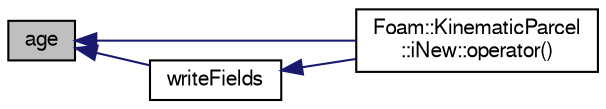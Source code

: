 digraph "age"
{
  bgcolor="transparent";
  edge [fontname="FreeSans",fontsize="10",labelfontname="FreeSans",labelfontsize="10"];
  node [fontname="FreeSans",fontsize="10",shape=record];
  rankdir="LR";
  Node113 [label="age",height=0.2,width=0.4,color="black", fillcolor="grey75", style="filled", fontcolor="black"];
  Node113 -> Node114 [dir="back",color="midnightblue",fontsize="10",style="solid",fontname="FreeSans"];
  Node114 [label="Foam::KinematicParcel\l::iNew::operator()",height=0.2,width=0.4,color="black",URL="$a23890.html#a60a07f9a45781da59d116ea2babe6b53"];
  Node113 -> Node115 [dir="back",color="midnightblue",fontsize="10",style="solid",fontname="FreeSans"];
  Node115 [label="writeFields",height=0.2,width=0.4,color="black",URL="$a23878.html#a906eddb9c2a5710c531a5a57276cc18e",tooltip="Write. "];
  Node115 -> Node114 [dir="back",color="midnightblue",fontsize="10",style="solid",fontname="FreeSans"];
}
